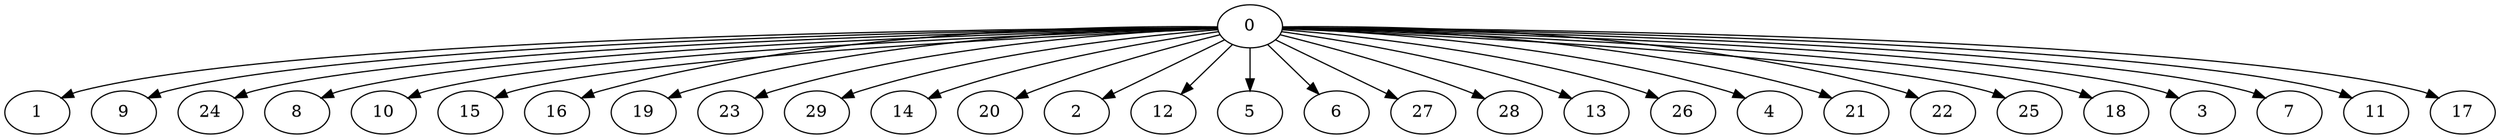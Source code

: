 digraph "Fork_Nodes_30_CCR_10.01_WeightType_Random#1" {
	graph ["Duplicate states"=0,
		GraphType=Fork,
		"Max states in OPEN"=0,
		Modes="120000ms; topo-ordered tasks, ; Pruning: task equivalence, fixed order ready list, ; F-value: ; Optimisation: best schedule length (\
SL) optimisation on equal, ",
		NumberOfTasks=30,
		"Pruned using list schedule length"=12113,
		"States removed from OPEN"=0,
		TargetSystem="Homogeneous-2",
		"Time to schedule (ms)"=550,
		"Total idle time"=33,
		"Total schedule length"=113,
		"Total sequential time"=193,
		"Total states created"=216014
	];
	0	["Finish time"=9,
		Processor=0,
		"Start time"=0,
		Weight=9];
	1	["Finish time"=43,
		Processor=0,
		"Start time"=33,
		Weight=10];
	0 -> 1	[Weight=71];
	9	["Finish time"=78,
		Processor=1,
		"Start time"=68,
		Weight=10];
	0 -> 9	[Weight=47];
	24	["Finish time"=82,
		Processor=0,
		"Start time"=72,
		Weight=10];
	0 -> 24	[Weight=107];
	8	["Finish time"=59,
		Processor=1,
		"Start time"=50,
		Weight=9];
	0 -> 8	[Weight=36];
	10	["Finish time"=72,
		Processor=0,
		"Start time"=63,
		Weight=9];
	0 -> 10	[Weight=95];
	15	["Finish time"=91,
		Processor=0,
		"Start time"=82,
		Weight=9];
	0 -> 15	[Weight=107];
	16	["Finish time"=107,
		Processor=0,
		"Start time"=98,
		Weight=9];
	0 -> 16	[Weight=118];
	19	["Finish time"=52,
		Processor=0,
		"Start time"=43,
		Weight=9];
	0 -> 19	[Weight=83];
	23	["Finish time"=61,
		Processor=0,
		"Start time"=52,
		Weight=9];
	0 -> 23	[Weight=83];
	29	["Finish time"=68,
		Processor=1,
		"Start time"=59,
		Weight=9];
	0 -> 29	[Weight=36];
	14	["Finish time"=17,
		Processor=0,
		"Start time"=9,
		Weight=8];
	0 -> 14	[Weight=24];
	20	["Finish time"=29,
		Processor=0,
		"Start time"=21,
		Weight=8];
	0 -> 20	[Weight=47];
	2	["Finish time"=109,
		Processor=1,
		"Start time"=102,
		Weight=7];
	0 -> 2	[Weight=83];
	12	["Finish time"=85,
		Processor=1,
		"Start time"=78,
		Weight=7];
	0 -> 12	[Weight=47];
	5	["Finish time"=91,
		Processor=1,
		"Start time"=85,
		Weight=6];
	0 -> 5	[Weight=47];
	6	["Finish time"=39,
		Processor=1,
		"Start time"=33,
		Weight=6];
	0 -> 6	[Weight=24];
	27	["Finish time"=102,
		Processor=1,
		"Start time"=96,
		Weight=6];
	0 -> 27	[Weight=59];
	28	["Finish time"=45,
		Processor=1,
		"Start time"=39,
		Weight=6];
	0 -> 28	[Weight=24];
	13	["Finish time"=96,
		Processor=1,
		"Start time"=91,
		Weight=5];
	0 -> 13	[Weight=47];
	26	["Finish time"=96,
		Processor=0,
		"Start time"=91,
		Weight=5];
	0 -> 26	[Weight=107];
	4	["Finish time"=113,
		Processor=1,
		"Start time"=109,
		Weight=4];
	0 -> 4	[Weight=83];
	21	["Finish time"=33,
		Processor=0,
		"Start time"=29,
		Weight=4];
	0 -> 21	[Weight=47];
	22	["Finish time"=111,
		Processor=0,
		"Start time"=107,
		Weight=4];
	0 -> 22	[Weight=118];
	25	["Finish time"=21,
		Processor=0,
		"Start time"=17,
		Weight=4];
	0 -> 25	[Weight=36];
	18	["Finish time"=48,
		Processor=1,
		"Start time"=45,
		Weight=3];
	0 -> 18	[Weight=24];
	3	["Finish time"=113,
		Processor=0,
		"Start time"=111,
		Weight=2];
	0 -> 3	[Weight=118];
	7	["Finish time"=50,
		Processor=1,
		"Start time"=48,
		Weight=2];
	0 -> 7	[Weight=24];
	11	["Finish time"=63,
		Processor=0,
		"Start time"=61,
		Weight=2];
	0 -> 11	[Weight=83];
	17	["Finish time"=98,
		Processor=0,
		"Start time"=96,
		Weight=2];
	0 -> 17	[Weight=107];
}
